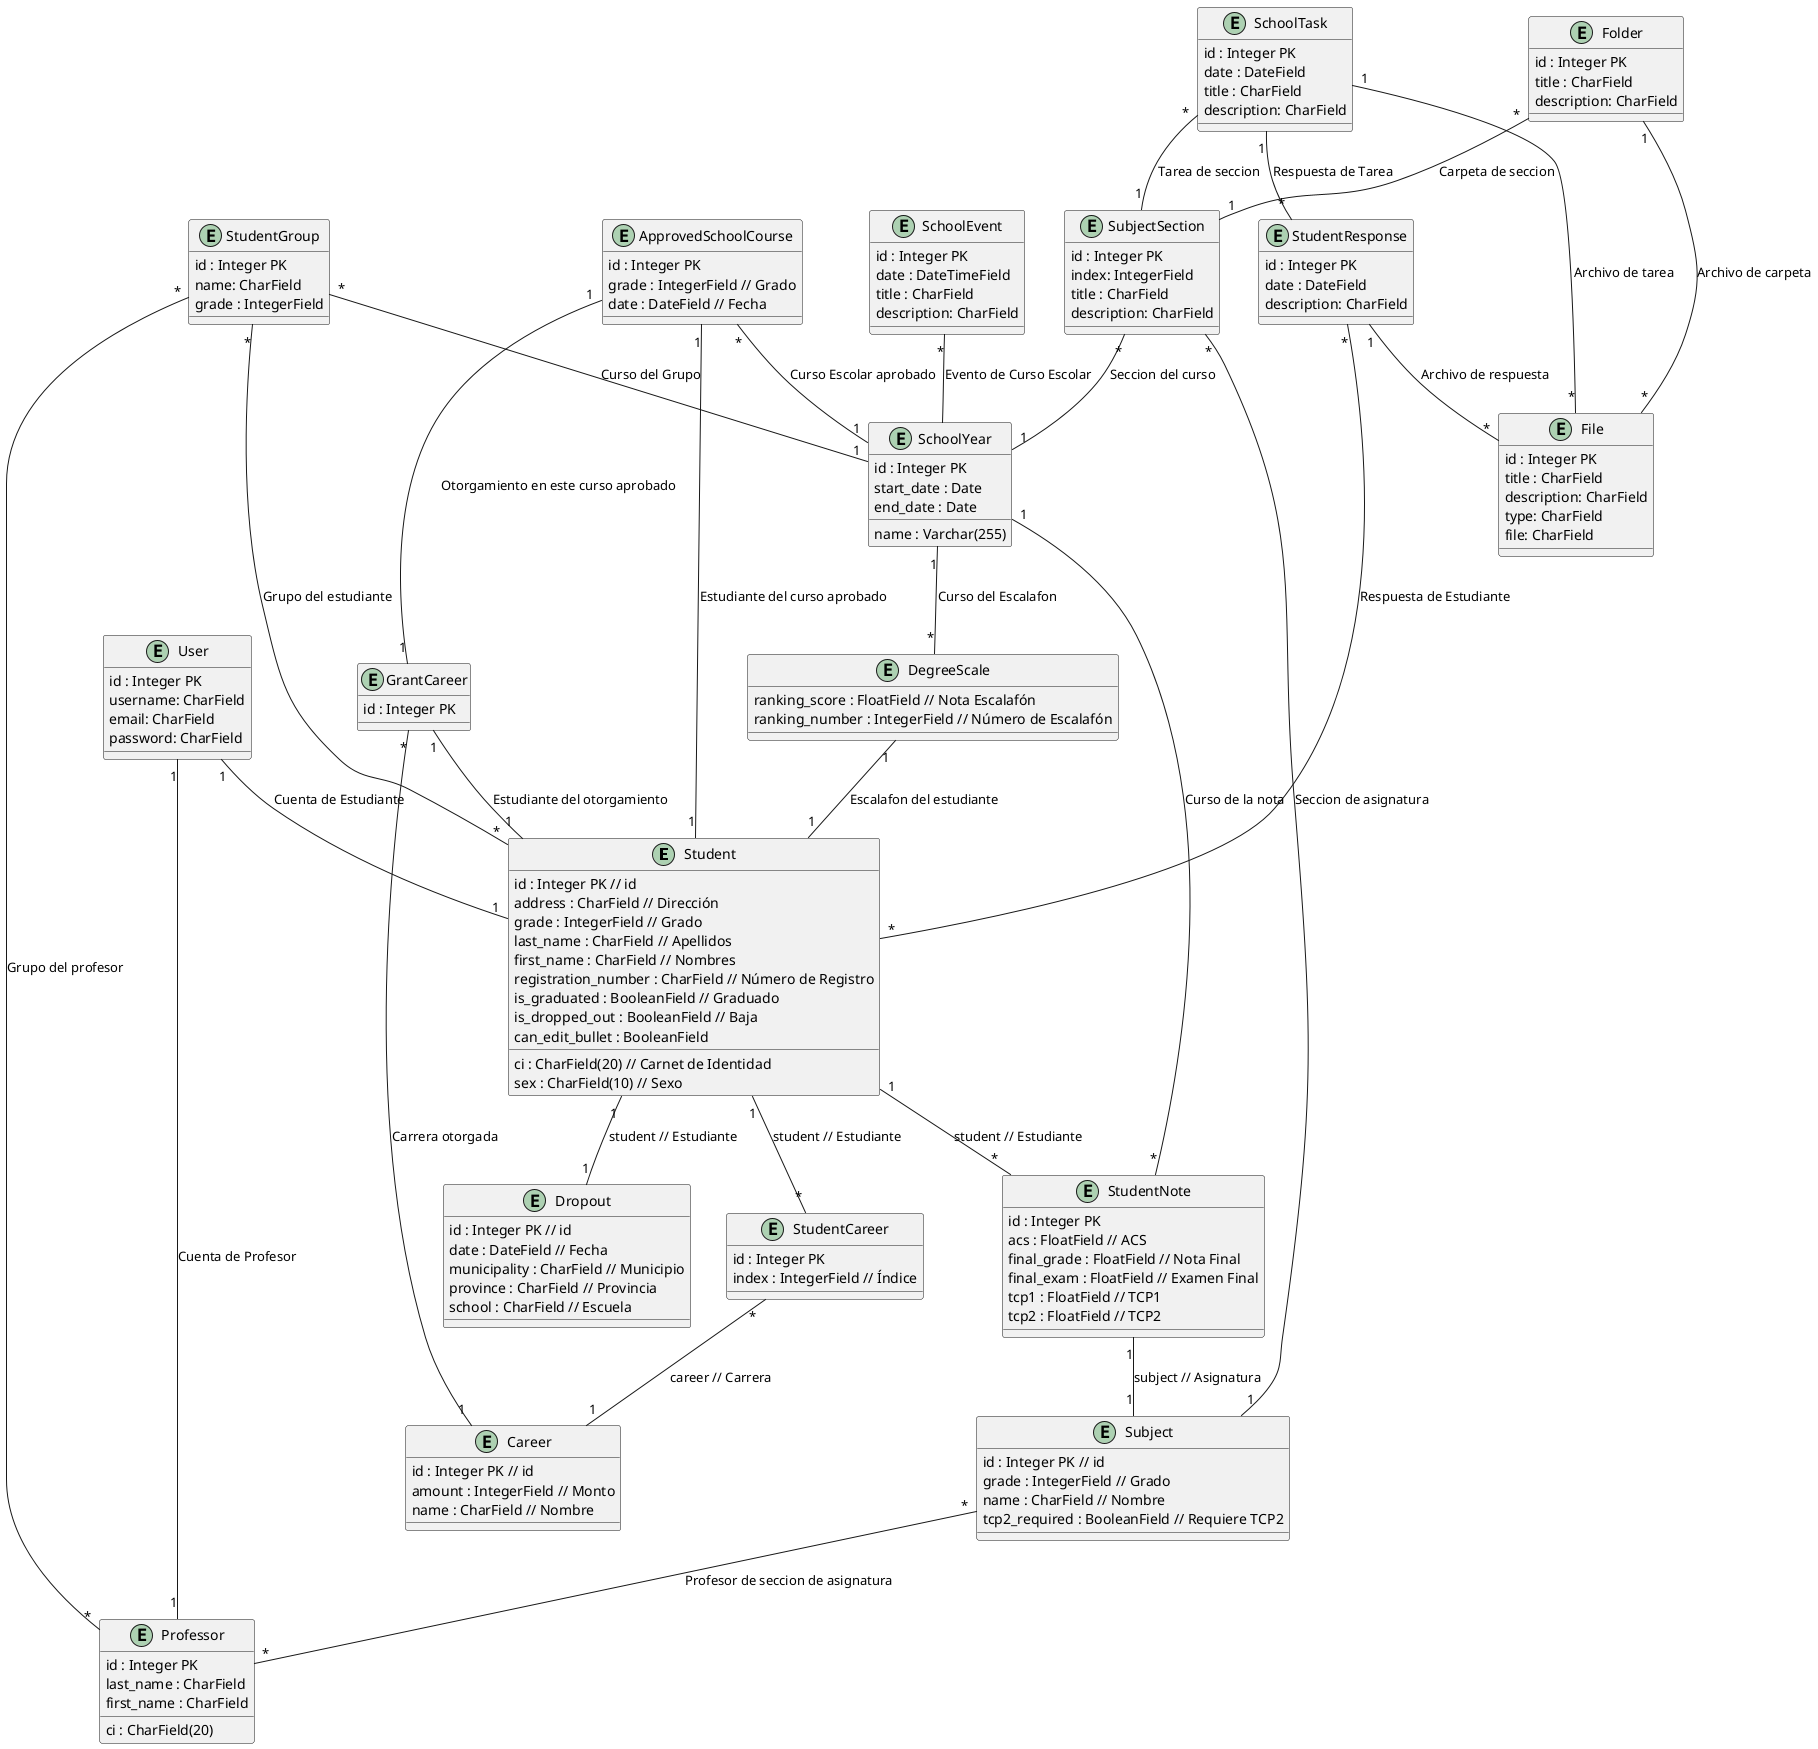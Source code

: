@startuml

entity Student {
    id : Integer PK // id
    ci : CharField(20) // Carnet de Identidad
    address : CharField // Dirección
    grade : IntegerField // Grado
    last_name : CharField // Apellidos
    first_name : CharField // Nombres
    registration_number : CharField // Número de Registro
    sex : CharField(10) // Sexo
    is_graduated : BooleanField // Graduado
    is_dropped_out : BooleanField // Baja
    can_edit_bullet : BooleanField
}

entity Dropout {
    id : Integer PK // id
    date : DateField // Fecha
    municipality : CharField // Municipio
    province : CharField // Provincia
    school : CharField // Escuela
}

entity Career {
    id : Integer PK // id
    amount : IntegerField // Monto
    name : CharField // Nombre
}


entity Subject {
    id : Integer PK // id
    grade : IntegerField // Grado
    name : CharField // Nombre
    tcp2_required : BooleanField // Requiere TCP2
}

entity SchoolYear {
    id : Integer PK
    start_date : Date
    end_date : Date
    name : Varchar(255)
}


entity StudentNote {
    id : Integer PK
    acs : FloatField // ACS
    final_grade : FloatField // Nota Final
    final_exam : FloatField // Examen Final
    tcp1 : FloatField // TCP1
    tcp2 : FloatField // TCP2
}



entity StudentCareer {
    id : Integer PK
    index : IntegerField // Índice
}

entity DegreeScale {
    ranking_score : FloatField // Nota Escalafón
    ranking_number : IntegerField // Número de Escalafón
}
entity GrantCareer{
    id : Integer PK
}

entity ApprovedSchoolCourse{
    id : Integer PK
    grade : IntegerField // Grado
    date : DateField // Fecha
}

entity SubjectSection{
    id : Integer PK
    index: IntegerField
    title : CharField
    description: CharField
}
entity Folder{
    id : Integer PK
    title : CharField
    description: CharField
}
entity File{
    id : Integer PK
    title : CharField
    description: CharField
    type: CharField
    file: CharField
}
entity Professor {
    id : Integer PK
    ci : CharField(20)
    last_name : CharField
    first_name : CharField
}

entity SchoolTask{
    id : Integer PK
    date : DateField
    title : CharField
    description: CharField
}
entity StudentResponse{
    id : Integer PK
    date : DateField
    description: CharField
}



entity SchoolEvent {
    id : Integer PK
    date : DateTimeField
    title : CharField
    description: CharField
}

entity User{
    id : Integer PK
    username: CharField
    email: CharField
    password: CharField
}

entity StudentGroup {
    id : Integer PK
    name: CharField
    grade : IntegerField 
}

StudentGroup "*" -- "*" Student: Grupo del estudiante
StudentGroup "*" -- "*" Professor: Grupo del profesor
StudentGroup "*" -- "1" SchoolYear : Curso del Grupo

User "1" -- "1" Professor : Cuenta de Profesor
User "1" -- "1" Student : Cuenta de Estudiante




SchoolEvent "*" -- SchoolYear : Evento de Curso Escolar

SubjectSection "*" -- "1" SchoolYear : Seccion del curso
SubjectSection "*" -- "1" Subject : Seccion de asignatura
SchoolTask "*" -- "1" SubjectSection : Tarea de seccion

Folder "*" -- "1" SubjectSection : Carpeta de seccion
Folder "1" -- "*" File : Archivo de carpeta

SchoolTask "1" -- "*" File : Archivo de tarea
SchoolTask "1" -- "*" StudentResponse : Respuesta de Tarea

StudentResponse "1" -- "*" File : Archivo de respuesta
StudentResponse "*" -- "*" Student : Respuesta de Estudiante

Subject "*" -- "*" Professor : Profesor de seccion de asignatura

ApprovedSchoolCourse "1" -- "1" Student : Estudiante del curso aprobado
ApprovedSchoolCourse "*" -- "1" SchoolYear : Curso Escolar aprobado
ApprovedSchoolCourse "1" -- "1" GrantCareer : Otorgamiento en este curso aprobado

GrantCareer "1" -- "1" Student : Estudiante del otorgamiento
GrantCareer "*" -- "1" Career : Carrera otorgada


SchoolYear "1" -- "*" DegreeScale :  Curso del Escalafon
SchoolYear "1" -- "*" StudentNote : Curso de la nota

DegreeScale "1" -- "1" Student : Escalafon del estudiante

Student "1" -- "1" Dropout : student // Estudiante
Student "1" -- "*" StudentNote : student // Estudiante
Student "1" -- "*" StudentCareer : student // Estudiante



StudentNote "1" -- "1" Subject : subject // Asignatura
StudentCareer "*" -- "1" Career : career // Carrera

@enduml